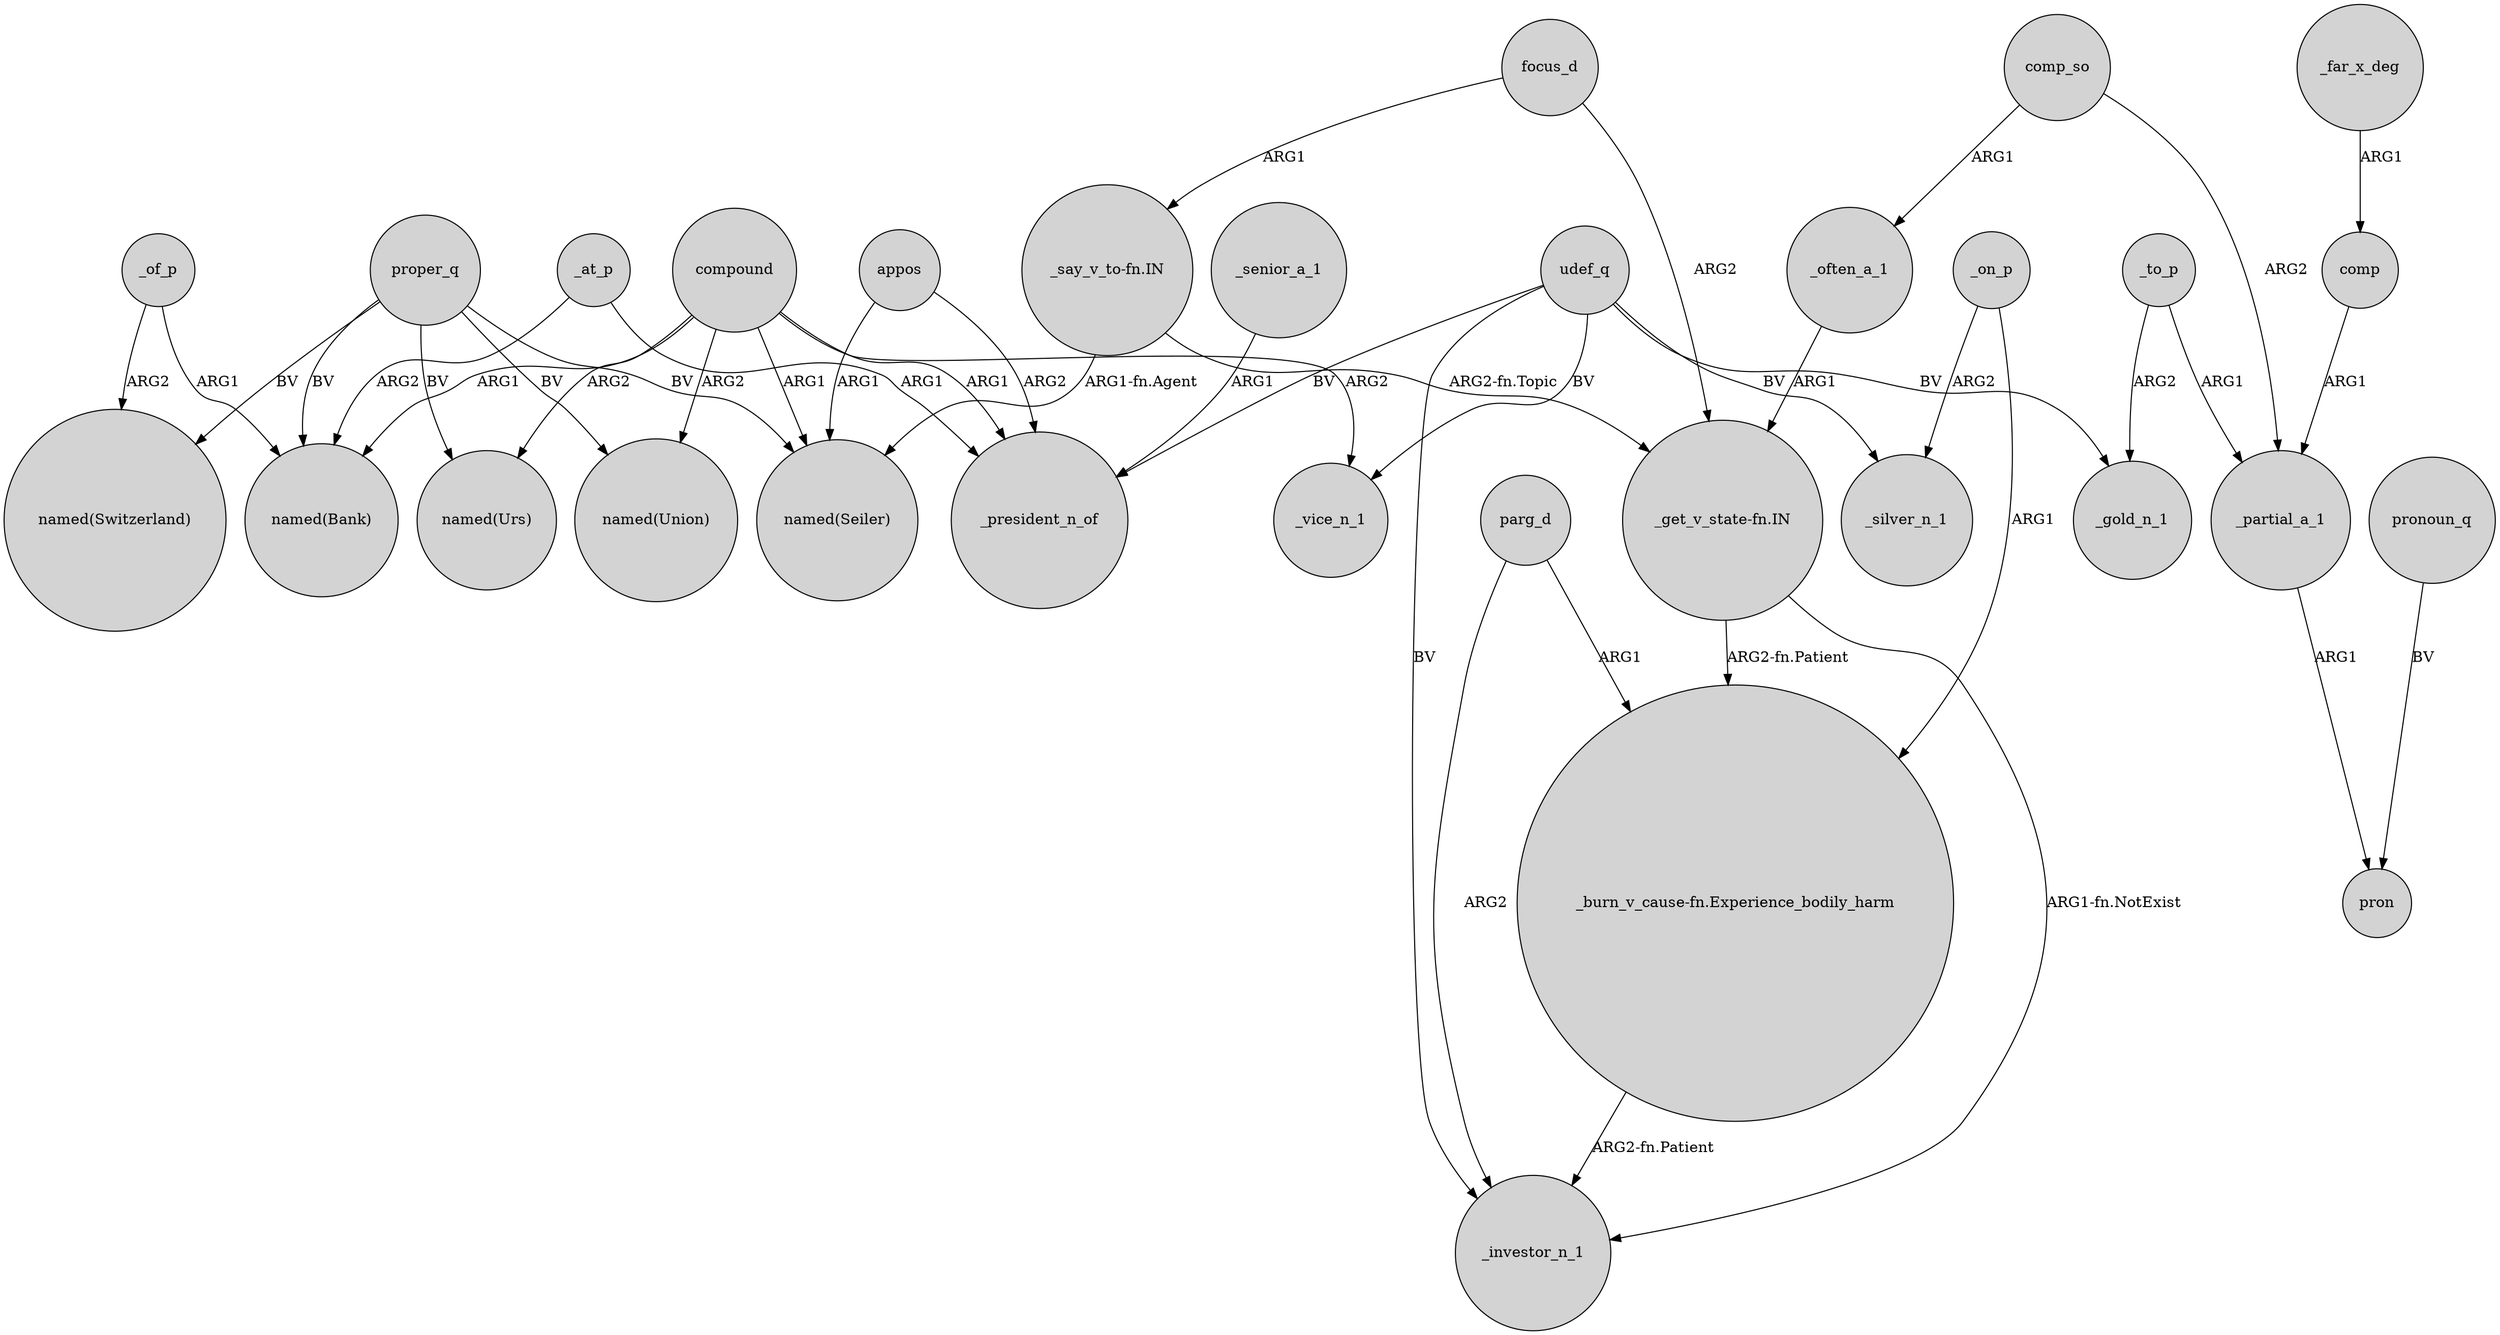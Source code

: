digraph {
	node [shape=circle style=filled]
	proper_q -> "named(Urs)" [label=BV]
	comp -> _partial_a_1 [label=ARG1]
	"_say_v_to-fn.IN" -> "named(Seiler)" [label="ARG1-fn.Agent"]
	compound -> _vice_n_1 [label=ARG2]
	_at_p -> "named(Bank)" [label=ARG2]
	proper_q -> "named(Union)" [label=BV]
	"_say_v_to-fn.IN" -> "_get_v_state-fn.IN" [label="ARG2-fn.Topic"]
	parg_d -> _investor_n_1 [label=ARG2]
	udef_q -> _investor_n_1 [label=BV]
	_partial_a_1 -> pron [label=ARG1]
	_on_p -> _silver_n_1 [label=ARG2]
	_senior_a_1 -> _president_n_of [label=ARG1]
	proper_q -> "named(Switzerland)" [label=BV]
	udef_q -> _vice_n_1 [label=BV]
	_to_p -> _gold_n_1 [label=ARG2]
	"_get_v_state-fn.IN" -> _investor_n_1 [label="ARG1-fn.NotExist"]
	appos -> _president_n_of [label=ARG2]
	pronoun_q -> pron [label=BV]
	compound -> "named(Urs)" [label=ARG2]
	"_get_v_state-fn.IN" -> "_burn_v_cause-fn.Experience_bodily_harm" [label="ARG2-fn.Patient"]
	parg_d -> "_burn_v_cause-fn.Experience_bodily_harm" [label=ARG1]
	proper_q -> "named(Bank)" [label=BV]
	compound -> "named(Union)" [label=ARG2]
	"_burn_v_cause-fn.Experience_bodily_harm" -> _investor_n_1 [label="ARG2-fn.Patient"]
	_of_p -> "named(Bank)" [label=ARG1]
	proper_q -> "named(Seiler)" [label=BV]
	compound -> _president_n_of [label=ARG1]
	udef_q -> _president_n_of [label=BV]
	focus_d -> "_get_v_state-fn.IN" [label=ARG2]
	udef_q -> _gold_n_1 [label=BV]
	_often_a_1 -> "_get_v_state-fn.IN" [label=ARG1]
	comp_so -> _often_a_1 [label=ARG1]
	_of_p -> "named(Switzerland)" [label=ARG2]
	_at_p -> _president_n_of [label=ARG1]
	comp_so -> _partial_a_1 [label=ARG2]
	_far_x_deg -> comp [label=ARG1]
	compound -> "named(Bank)" [label=ARG1]
	compound -> "named(Seiler)" [label=ARG1]
	_on_p -> "_burn_v_cause-fn.Experience_bodily_harm" [label=ARG1]
	appos -> "named(Seiler)" [label=ARG1]
	_to_p -> _partial_a_1 [label=ARG1]
	udef_q -> _silver_n_1 [label=BV]
	focus_d -> "_say_v_to-fn.IN" [label=ARG1]
}
